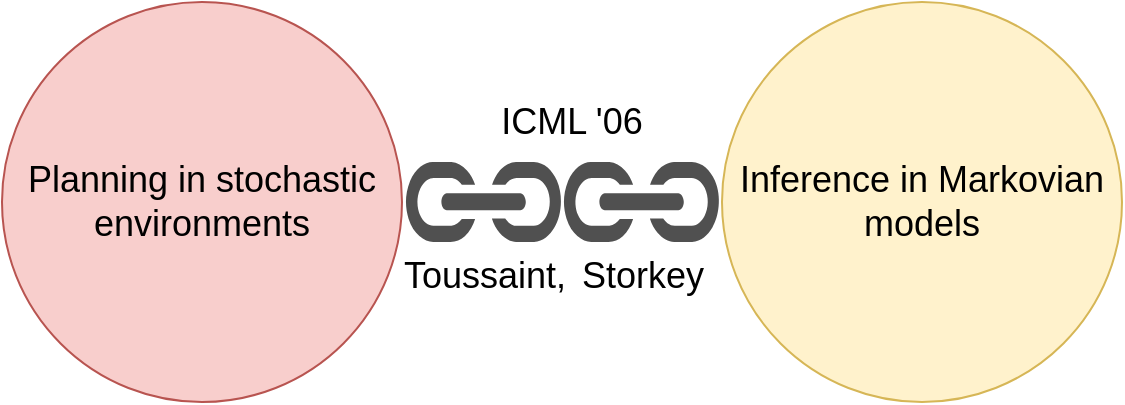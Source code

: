 <mxfile version="14.5.1" type="device" pages="2"><diagram id="fqNloYnrrYhcgox2QEmm" name="Page-1"><mxGraphModel dx="938" dy="632" grid="1" gridSize="10" guides="1" tooltips="1" connect="1" arrows="1" fold="1" page="1" pageScale="1" pageWidth="1440" pageHeight="1200" math="0" shadow="0"><root><mxCell id="0"/><mxCell id="1" parent="0"/><mxCell id="OM7PVufhlp4qCH1aM5k1-1" value="Planning in stochastic environments" style="ellipse;whiteSpace=wrap;html=1;aspect=fixed;fontSize=18;fillColor=#f8cecc;strokeColor=#b85450;" parent="1" vertex="1"><mxGeometry x="160" y="360" width="200" height="200" as="geometry"/></mxCell><mxCell id="OM7PVufhlp4qCH1aM5k1-2" value="Inference in Markovian models" style="ellipse;whiteSpace=wrap;html=1;aspect=fixed;fontSize=18;fillColor=#fff2cc;strokeColor=#d6b656;" parent="1" vertex="1"><mxGeometry x="520" y="360" width="200" height="200" as="geometry"/></mxCell><mxCell id="37k2I9VDc6PAo-de90Np-7" value="Toussaint," style="pointerEvents=1;shadow=0;dashed=0;html=1;strokeColor=none;fillColor=#505050;labelPosition=center;verticalLabelPosition=bottom;verticalAlign=top;outlineConnect=0;align=center;shape=mxgraph.office.concepts.link;fontSize=18;" parent="1" vertex="1"><mxGeometry x="361" y="440" width="80" height="40" as="geometry"/></mxCell><mxCell id="37k2I9VDc6PAo-de90Np-8" value="Storkey" style="pointerEvents=1;shadow=0;dashed=0;html=1;strokeColor=none;fillColor=#505050;labelPosition=center;verticalLabelPosition=bottom;verticalAlign=top;outlineConnect=0;align=center;shape=mxgraph.office.concepts.link;fontSize=18;" parent="1" vertex="1"><mxGeometry x="440" y="440" width="80" height="40" as="geometry"/></mxCell><mxCell id="9Jhf7I2GuMzRdc1-AxO0-1" value="&lt;font style=&quot;font-size: 18px&quot;&gt;ICML '06&lt;/font&gt;" style="text;html=1;strokeColor=none;fillColor=none;align=center;verticalAlign=middle;whiteSpace=wrap;rounded=0;" vertex="1" parent="1"><mxGeometry x="400" y="410" width="90" height="20" as="geometry"/></mxCell></root></mxGraphModel></diagram><diagram id="QKQIhSwr9X8B85m5P0YF" name="Page-2"><mxGraphModel dx="938" dy="632" grid="1" gridSize="10" guides="1" tooltips="1" connect="1" arrows="1" fold="1" page="1" pageScale="1" pageWidth="1440" pageHeight="1200" math="0" shadow="0"><root><mxCell id="xLwERP8DbBImkBtz2CEi-0"/><mxCell id="xLwERP8DbBImkBtz2CEi-1" parent="xLwERP8DbBImkBtz2CEi-0"/><mxCell id="MmpIVg5pX997kUCa8e5r-0" value="Planning in stochastic environments" style="ellipse;whiteSpace=wrap;html=1;aspect=fixed;fontSize=18;fillColor=#f8cecc;strokeColor=#b85450;" parent="xLwERP8DbBImkBtz2CEi-1" vertex="1"><mxGeometry x="160" y="360" width="200" height="200" as="geometry"/></mxCell><mxCell id="MmpIVg5pX997kUCa8e5r-1" value="Inference in Markovian models" style="ellipse;whiteSpace=wrap;html=1;aspect=fixed;fontSize=18;fillColor=#fff2cc;strokeColor=#d6b656;" parent="xLwERP8DbBImkBtz2CEi-1" vertex="1"><mxGeometry x="520" y="360" width="200" height="200" as="geometry"/></mxCell></root></mxGraphModel></diagram></mxfile>